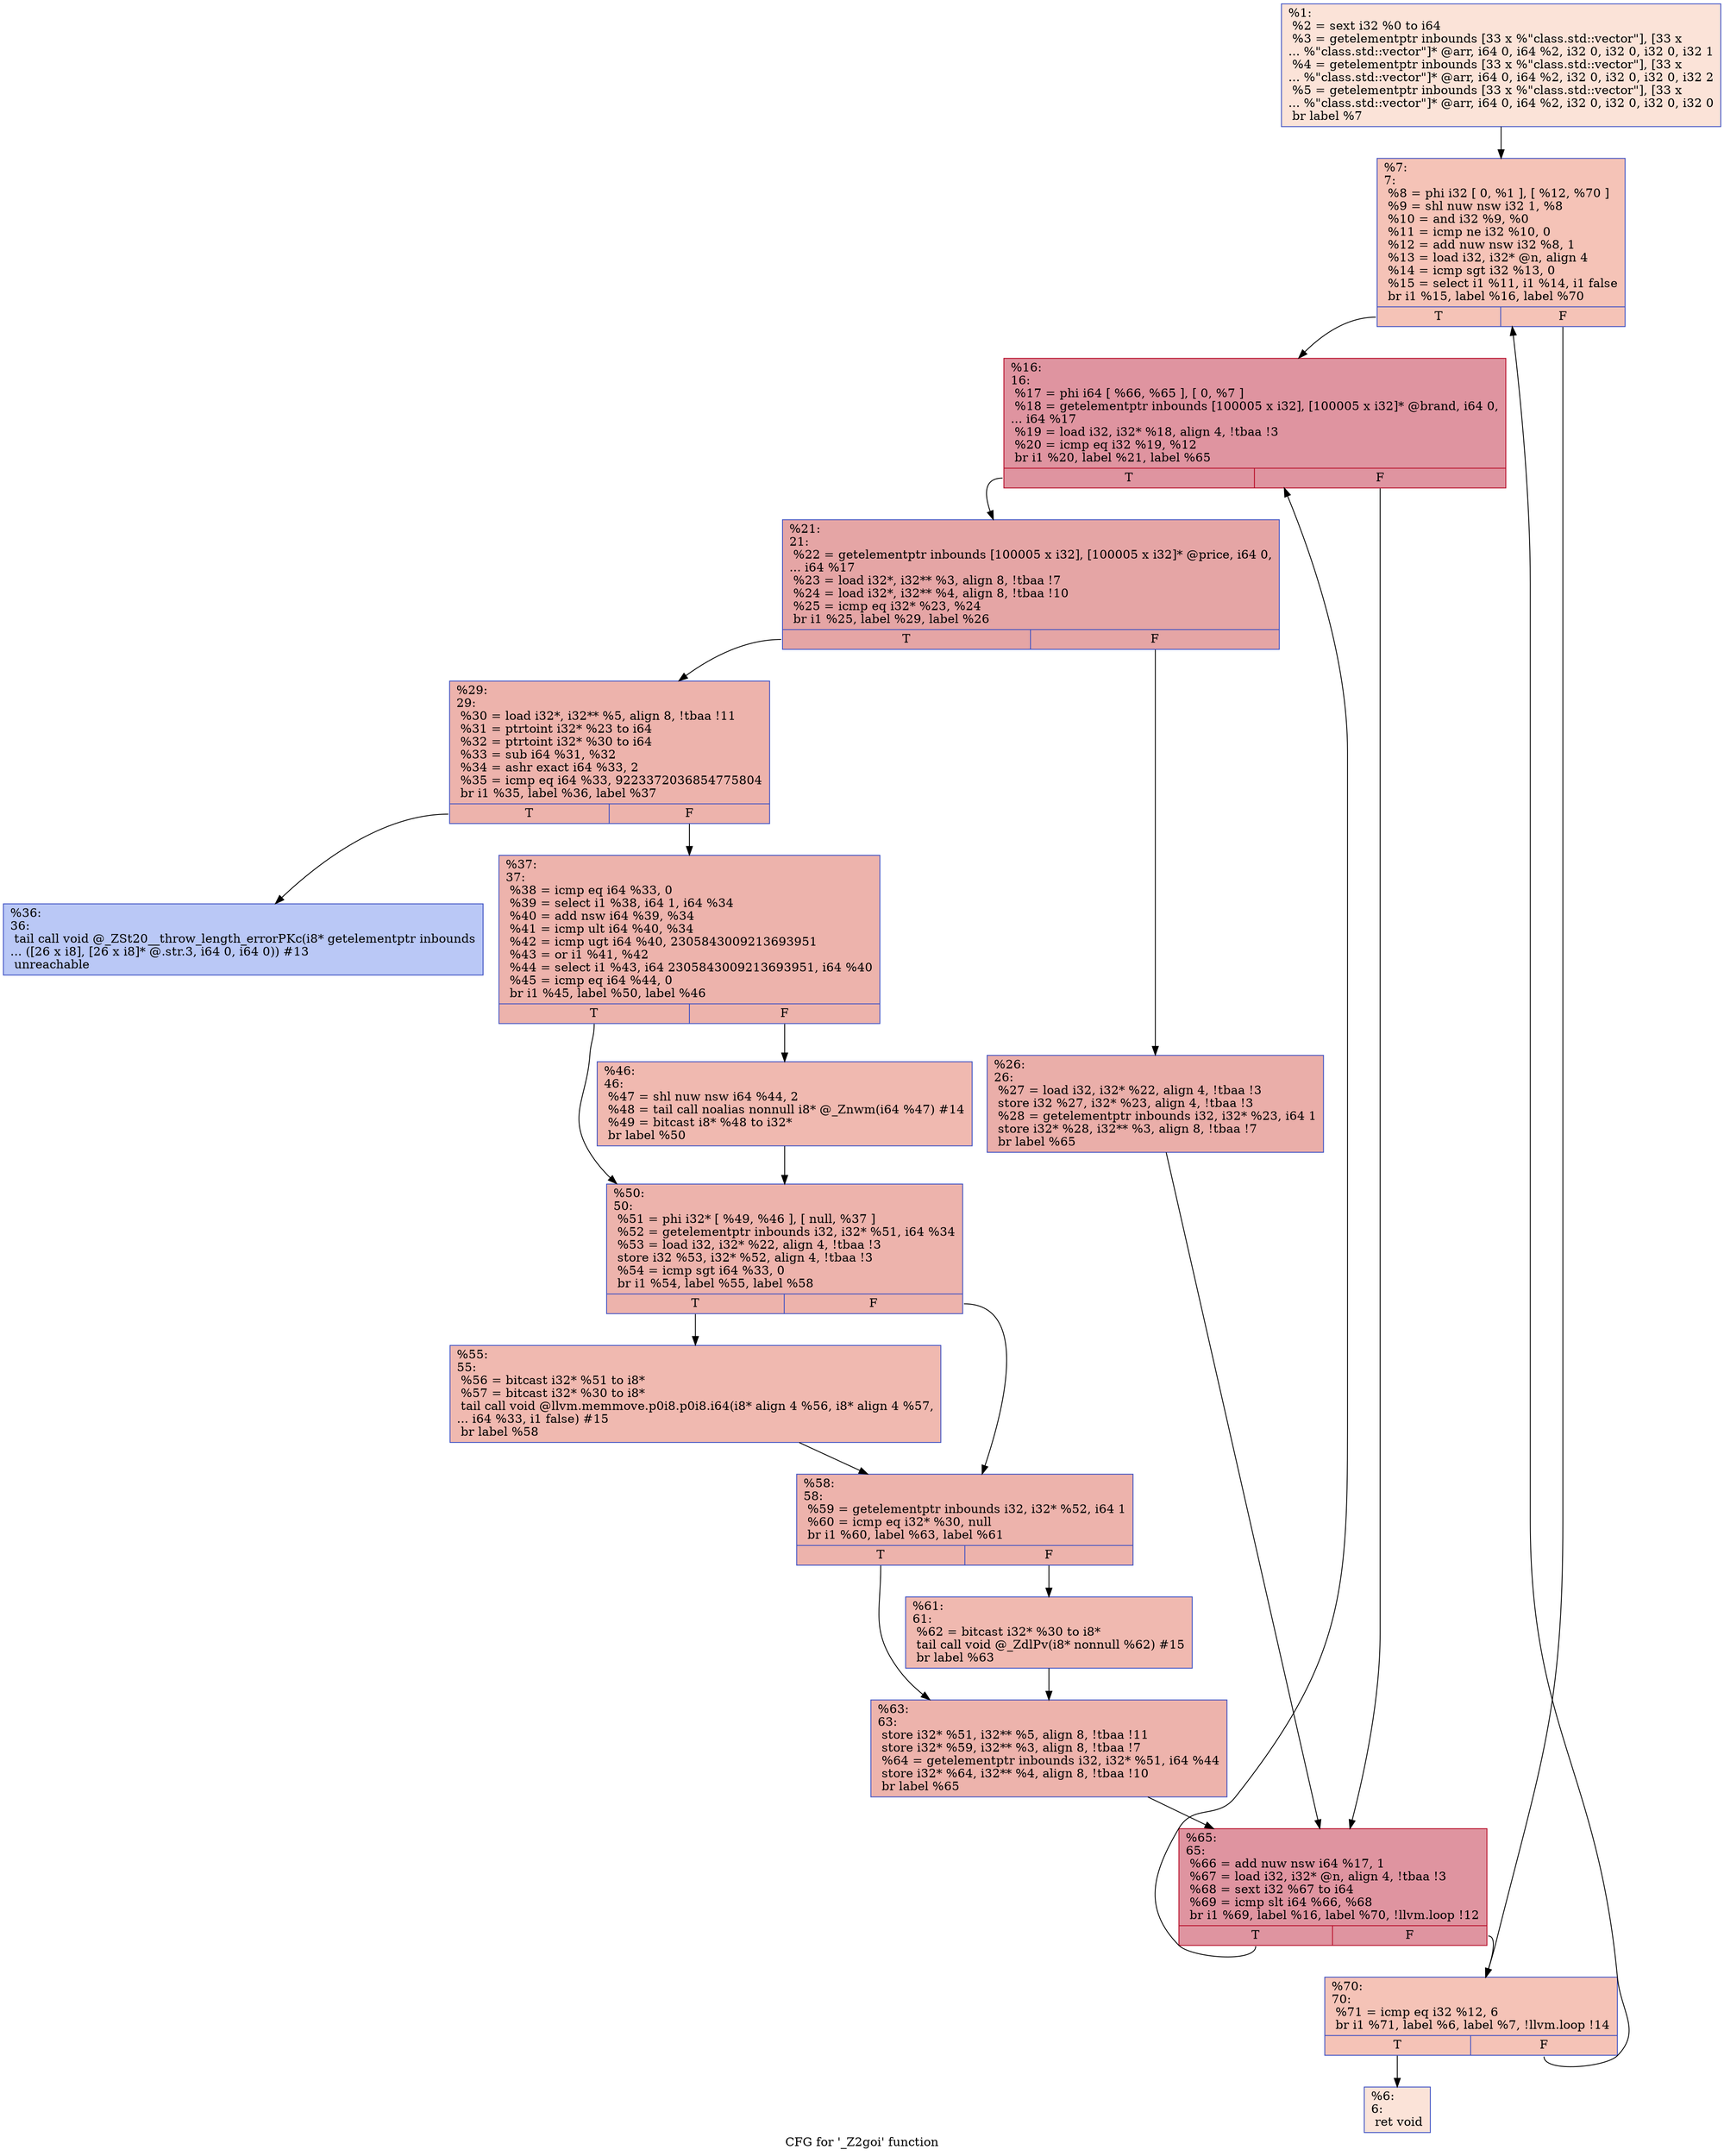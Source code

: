 digraph "CFG for '_Z2goi' function" {
	label="CFG for '_Z2goi' function";

	Node0x561c49851c30 [shape=record,color="#3d50c3ff", style=filled, fillcolor="#f6bfa670",label="{%1:\l  %2 = sext i32 %0 to i64\l  %3 = getelementptr inbounds [33 x %\"class.std::vector\"], [33 x\l... %\"class.std::vector\"]* @arr, i64 0, i64 %2, i32 0, i32 0, i32 0, i32 1\l  %4 = getelementptr inbounds [33 x %\"class.std::vector\"], [33 x\l... %\"class.std::vector\"]* @arr, i64 0, i64 %2, i32 0, i32 0, i32 0, i32 2\l  %5 = getelementptr inbounds [33 x %\"class.std::vector\"], [33 x\l... %\"class.std::vector\"]* @arr, i64 0, i64 %2, i32 0, i32 0, i32 0, i32 0\l  br label %7\l}"];
	Node0x561c49851c30 -> Node0x561c49852190;
	Node0x561c498521e0 [shape=record,color="#3d50c3ff", style=filled, fillcolor="#f6bfa670",label="{%6:\l6:                                                \l  ret void\l}"];
	Node0x561c49852190 [shape=record,color="#3d50c3ff", style=filled, fillcolor="#e8765c70",label="{%7:\l7:                                                \l  %8 = phi i32 [ 0, %1 ], [ %12, %70 ]\l  %9 = shl nuw nsw i32 1, %8\l  %10 = and i32 %9, %0\l  %11 = icmp ne i32 %10, 0\l  %12 = add nuw nsw i32 %8, 1\l  %13 = load i32, i32* @n, align 4\l  %14 = icmp sgt i32 %13, 0\l  %15 = select i1 %11, i1 %14, i1 false\l  br i1 %15, label %16, label %70\l|{<s0>T|<s1>F}}"];
	Node0x561c49852190:s0 -> Node0x561c49852000;
	Node0x561c49852190:s1 -> Node0x561c49854cd0;
	Node0x561c49852000 [shape=record,color="#b70d28ff", style=filled, fillcolor="#b70d2870",label="{%16:\l16:                                               \l  %17 = phi i64 [ %66, %65 ], [ 0, %7 ]\l  %18 = getelementptr inbounds [100005 x i32], [100005 x i32]* @brand, i64 0,\l... i64 %17\l  %19 = load i32, i32* %18, align 4, !tbaa !3\l  %20 = icmp eq i32 %19, %12\l  br i1 %20, label %21, label %65\l|{<s0>T|<s1>F}}"];
	Node0x561c49852000:s0 -> Node0x561c498557b0;
	Node0x561c49852000:s1 -> Node0x561c49855440;
	Node0x561c498557b0 [shape=record,color="#3d50c3ff", style=filled, fillcolor="#c5333470",label="{%21:\l21:                                               \l  %22 = getelementptr inbounds [100005 x i32], [100005 x i32]* @price, i64 0,\l... i64 %17\l  %23 = load i32*, i32** %3, align 8, !tbaa !7\l  %24 = load i32*, i32** %4, align 8, !tbaa !10\l  %25 = icmp eq i32* %23, %24\l  br i1 %25, label %29, label %26\l|{<s0>T|<s1>F}}"];
	Node0x561c498557b0:s0 -> Node0x561c49855d00;
	Node0x561c498557b0:s1 -> Node0x561c49855d90;
	Node0x561c49855d90 [shape=record,color="#3d50c3ff", style=filled, fillcolor="#d0473d70",label="{%26:\l26:                                               \l  %27 = load i32, i32* %22, align 4, !tbaa !3\l  store i32 %27, i32* %23, align 4, !tbaa !3\l  %28 = getelementptr inbounds i32, i32* %23, i64 1\l  store i32* %28, i32** %3, align 8, !tbaa !7\l  br label %65\l}"];
	Node0x561c49855d90 -> Node0x561c49855440;
	Node0x561c49855d00 [shape=record,color="#3d50c3ff", style=filled, fillcolor="#d6524470",label="{%29:\l29:                                               \l  %30 = load i32*, i32** %5, align 8, !tbaa !11\l  %31 = ptrtoint i32* %23 to i64\l  %32 = ptrtoint i32* %30 to i64\l  %33 = sub i64 %31, %32\l  %34 = ashr exact i64 %33, 2\l  %35 = icmp eq i64 %33, 9223372036854775804\l  br i1 %35, label %36, label %37\l|{<s0>T|<s1>F}}"];
	Node0x561c49855d00:s0 -> Node0x561c498570e0;
	Node0x561c49855d00:s1 -> Node0x561c49857130;
	Node0x561c498570e0 [shape=record,color="#3d50c3ff", style=filled, fillcolor="#6282ea70",label="{%36:\l36:                                               \l  tail call void @_ZSt20__throw_length_errorPKc(i8* getelementptr inbounds\l... ([26 x i8], [26 x i8]* @.str.3, i64 0, i64 0)) #13\l  unreachable\l}"];
	Node0x561c49857130 [shape=record,color="#3d50c3ff", style=filled, fillcolor="#d6524470",label="{%37:\l37:                                               \l  %38 = icmp eq i64 %33, 0\l  %39 = select i1 %38, i64 1, i64 %34\l  %40 = add nsw i64 %39, %34\l  %41 = icmp ult i64 %40, %34\l  %42 = icmp ugt i64 %40, 2305843009213693951\l  %43 = or i1 %41, %42\l  %44 = select i1 %43, i64 2305843009213693951, i64 %40\l  %45 = icmp eq i64 %44, 0\l  br i1 %45, label %50, label %46\l|{<s0>T|<s1>F}}"];
	Node0x561c49857130:s0 -> Node0x561c49857a60;
	Node0x561c49857130:s1 -> Node0x561c49857ab0;
	Node0x561c49857ab0 [shape=record,color="#3d50c3ff", style=filled, fillcolor="#de614d70",label="{%46:\l46:                                               \l  %47 = shl nuw nsw i64 %44, 2\l  %48 = tail call noalias nonnull i8* @_Znwm(i64 %47) #14\l  %49 = bitcast i8* %48 to i32*\l  br label %50\l}"];
	Node0x561c49857ab0 -> Node0x561c49857a60;
	Node0x561c49857a60 [shape=record,color="#3d50c3ff", style=filled, fillcolor="#d6524470",label="{%50:\l50:                                               \l  %51 = phi i32* [ %49, %46 ], [ null, %37 ]\l  %52 = getelementptr inbounds i32, i32* %51, i64 %34\l  %53 = load i32, i32* %22, align 4, !tbaa !3\l  store i32 %53, i32* %52, align 4, !tbaa !3\l  %54 = icmp sgt i64 %33, 0\l  br i1 %54, label %55, label %58\l|{<s0>T|<s1>F}}"];
	Node0x561c49857a60:s0 -> Node0x561c49858280;
	Node0x561c49857a60:s1 -> Node0x561c498582d0;
	Node0x561c49858280 [shape=record,color="#3d50c3ff", style=filled, fillcolor="#de614d70",label="{%55:\l55:                                               \l  %56 = bitcast i32* %51 to i8*\l  %57 = bitcast i32* %30 to i8*\l  tail call void @llvm.memmove.p0i8.p0i8.i64(i8* align 4 %56, i8* align 4 %57,\l... i64 %33, i1 false) #15\l  br label %58\l}"];
	Node0x561c49858280 -> Node0x561c498582d0;
	Node0x561c498582d0 [shape=record,color="#3d50c3ff", style=filled, fillcolor="#d6524470",label="{%58:\l58:                                               \l  %59 = getelementptr inbounds i32, i32* %52, i64 1\l  %60 = icmp eq i32* %30, null\l  br i1 %60, label %63, label %61\l|{<s0>T|<s1>F}}"];
	Node0x561c498582d0:s0 -> Node0x561c49858960;
	Node0x561c498582d0:s1 -> Node0x561c498589b0;
	Node0x561c498589b0 [shape=record,color="#3d50c3ff", style=filled, fillcolor="#de614d70",label="{%61:\l61:                                               \l  %62 = bitcast i32* %30 to i8*\l  tail call void @_ZdlPv(i8* nonnull %62) #15\l  br label %63\l}"];
	Node0x561c498589b0 -> Node0x561c49858960;
	Node0x561c49858960 [shape=record,color="#3d50c3ff", style=filled, fillcolor="#d6524470",label="{%63:\l63:                                               \l  store i32* %51, i32** %5, align 8, !tbaa !11\l  store i32* %59, i32** %3, align 8, !tbaa !7\l  %64 = getelementptr inbounds i32, i32* %51, i64 %44\l  store i32* %64, i32** %4, align 8, !tbaa !10\l  br label %65\l}"];
	Node0x561c49858960 -> Node0x561c49855440;
	Node0x561c49855440 [shape=record,color="#b70d28ff", style=filled, fillcolor="#b70d2870",label="{%65:\l65:                                               \l  %66 = add nuw nsw i64 %17, 1\l  %67 = load i32, i32* @n, align 4, !tbaa !3\l  %68 = sext i32 %67 to i64\l  %69 = icmp slt i64 %66, %68\l  br i1 %69, label %16, label %70, !llvm.loop !12\l|{<s0>T|<s1>F}}"];
	Node0x561c49855440:s0 -> Node0x561c49852000;
	Node0x561c49855440:s1 -> Node0x561c49854cd0;
	Node0x561c49854cd0 [shape=record,color="#3d50c3ff", style=filled, fillcolor="#e8765c70",label="{%70:\l70:                                               \l  %71 = icmp eq i32 %12, 6\l  br i1 %71, label %6, label %7, !llvm.loop !14\l|{<s0>T|<s1>F}}"];
	Node0x561c49854cd0:s0 -> Node0x561c498521e0;
	Node0x561c49854cd0:s1 -> Node0x561c49852190;
}
